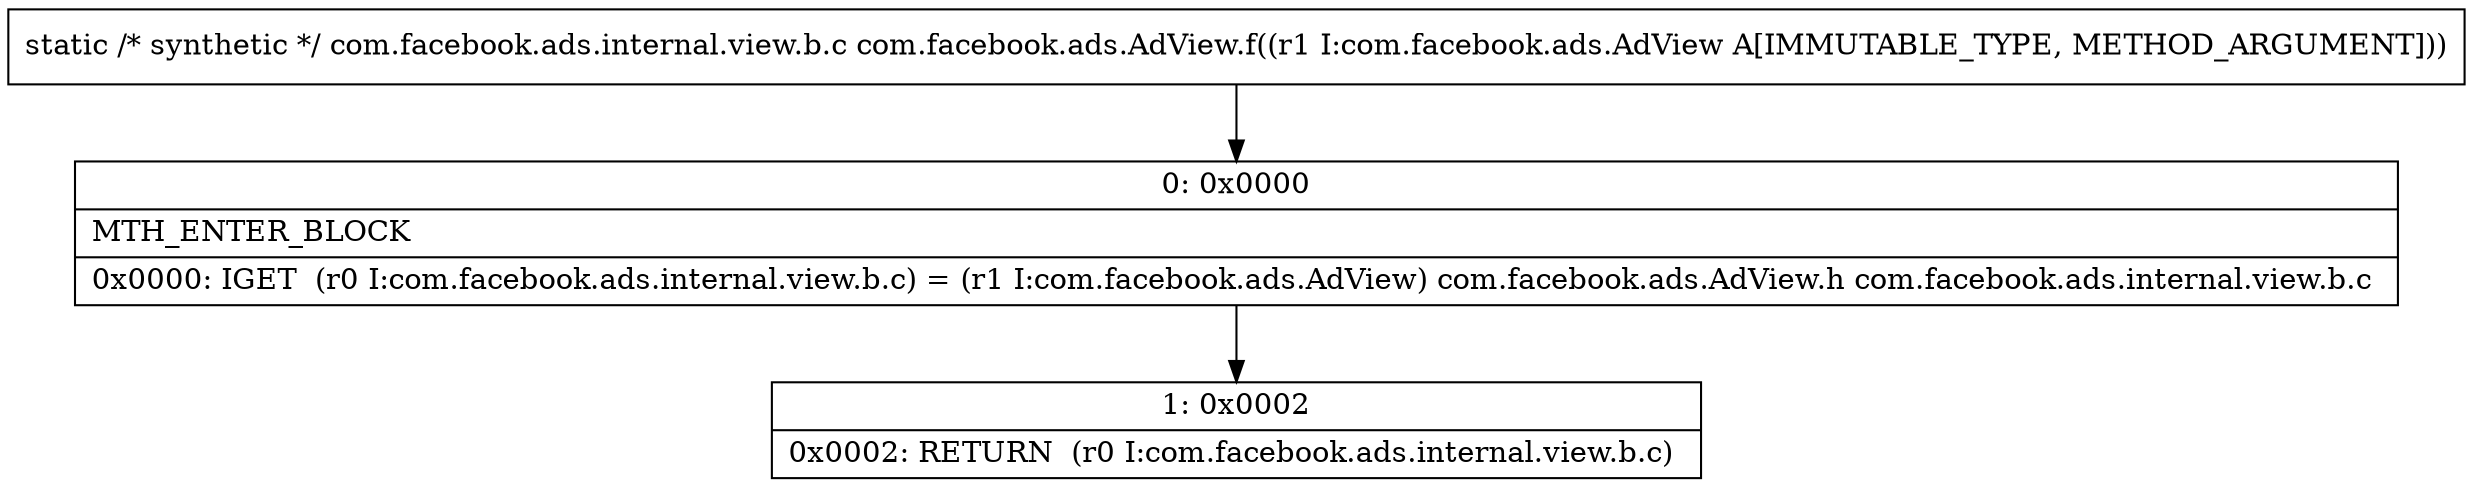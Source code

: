 digraph "CFG forcom.facebook.ads.AdView.f(Lcom\/facebook\/ads\/AdView;)Lcom\/facebook\/ads\/internal\/view\/b\/c;" {
Node_0 [shape=record,label="{0\:\ 0x0000|MTH_ENTER_BLOCK\l|0x0000: IGET  (r0 I:com.facebook.ads.internal.view.b.c) = (r1 I:com.facebook.ads.AdView) com.facebook.ads.AdView.h com.facebook.ads.internal.view.b.c \l}"];
Node_1 [shape=record,label="{1\:\ 0x0002|0x0002: RETURN  (r0 I:com.facebook.ads.internal.view.b.c) \l}"];
MethodNode[shape=record,label="{static \/* synthetic *\/ com.facebook.ads.internal.view.b.c com.facebook.ads.AdView.f((r1 I:com.facebook.ads.AdView A[IMMUTABLE_TYPE, METHOD_ARGUMENT])) }"];
MethodNode -> Node_0;
Node_0 -> Node_1;
}

